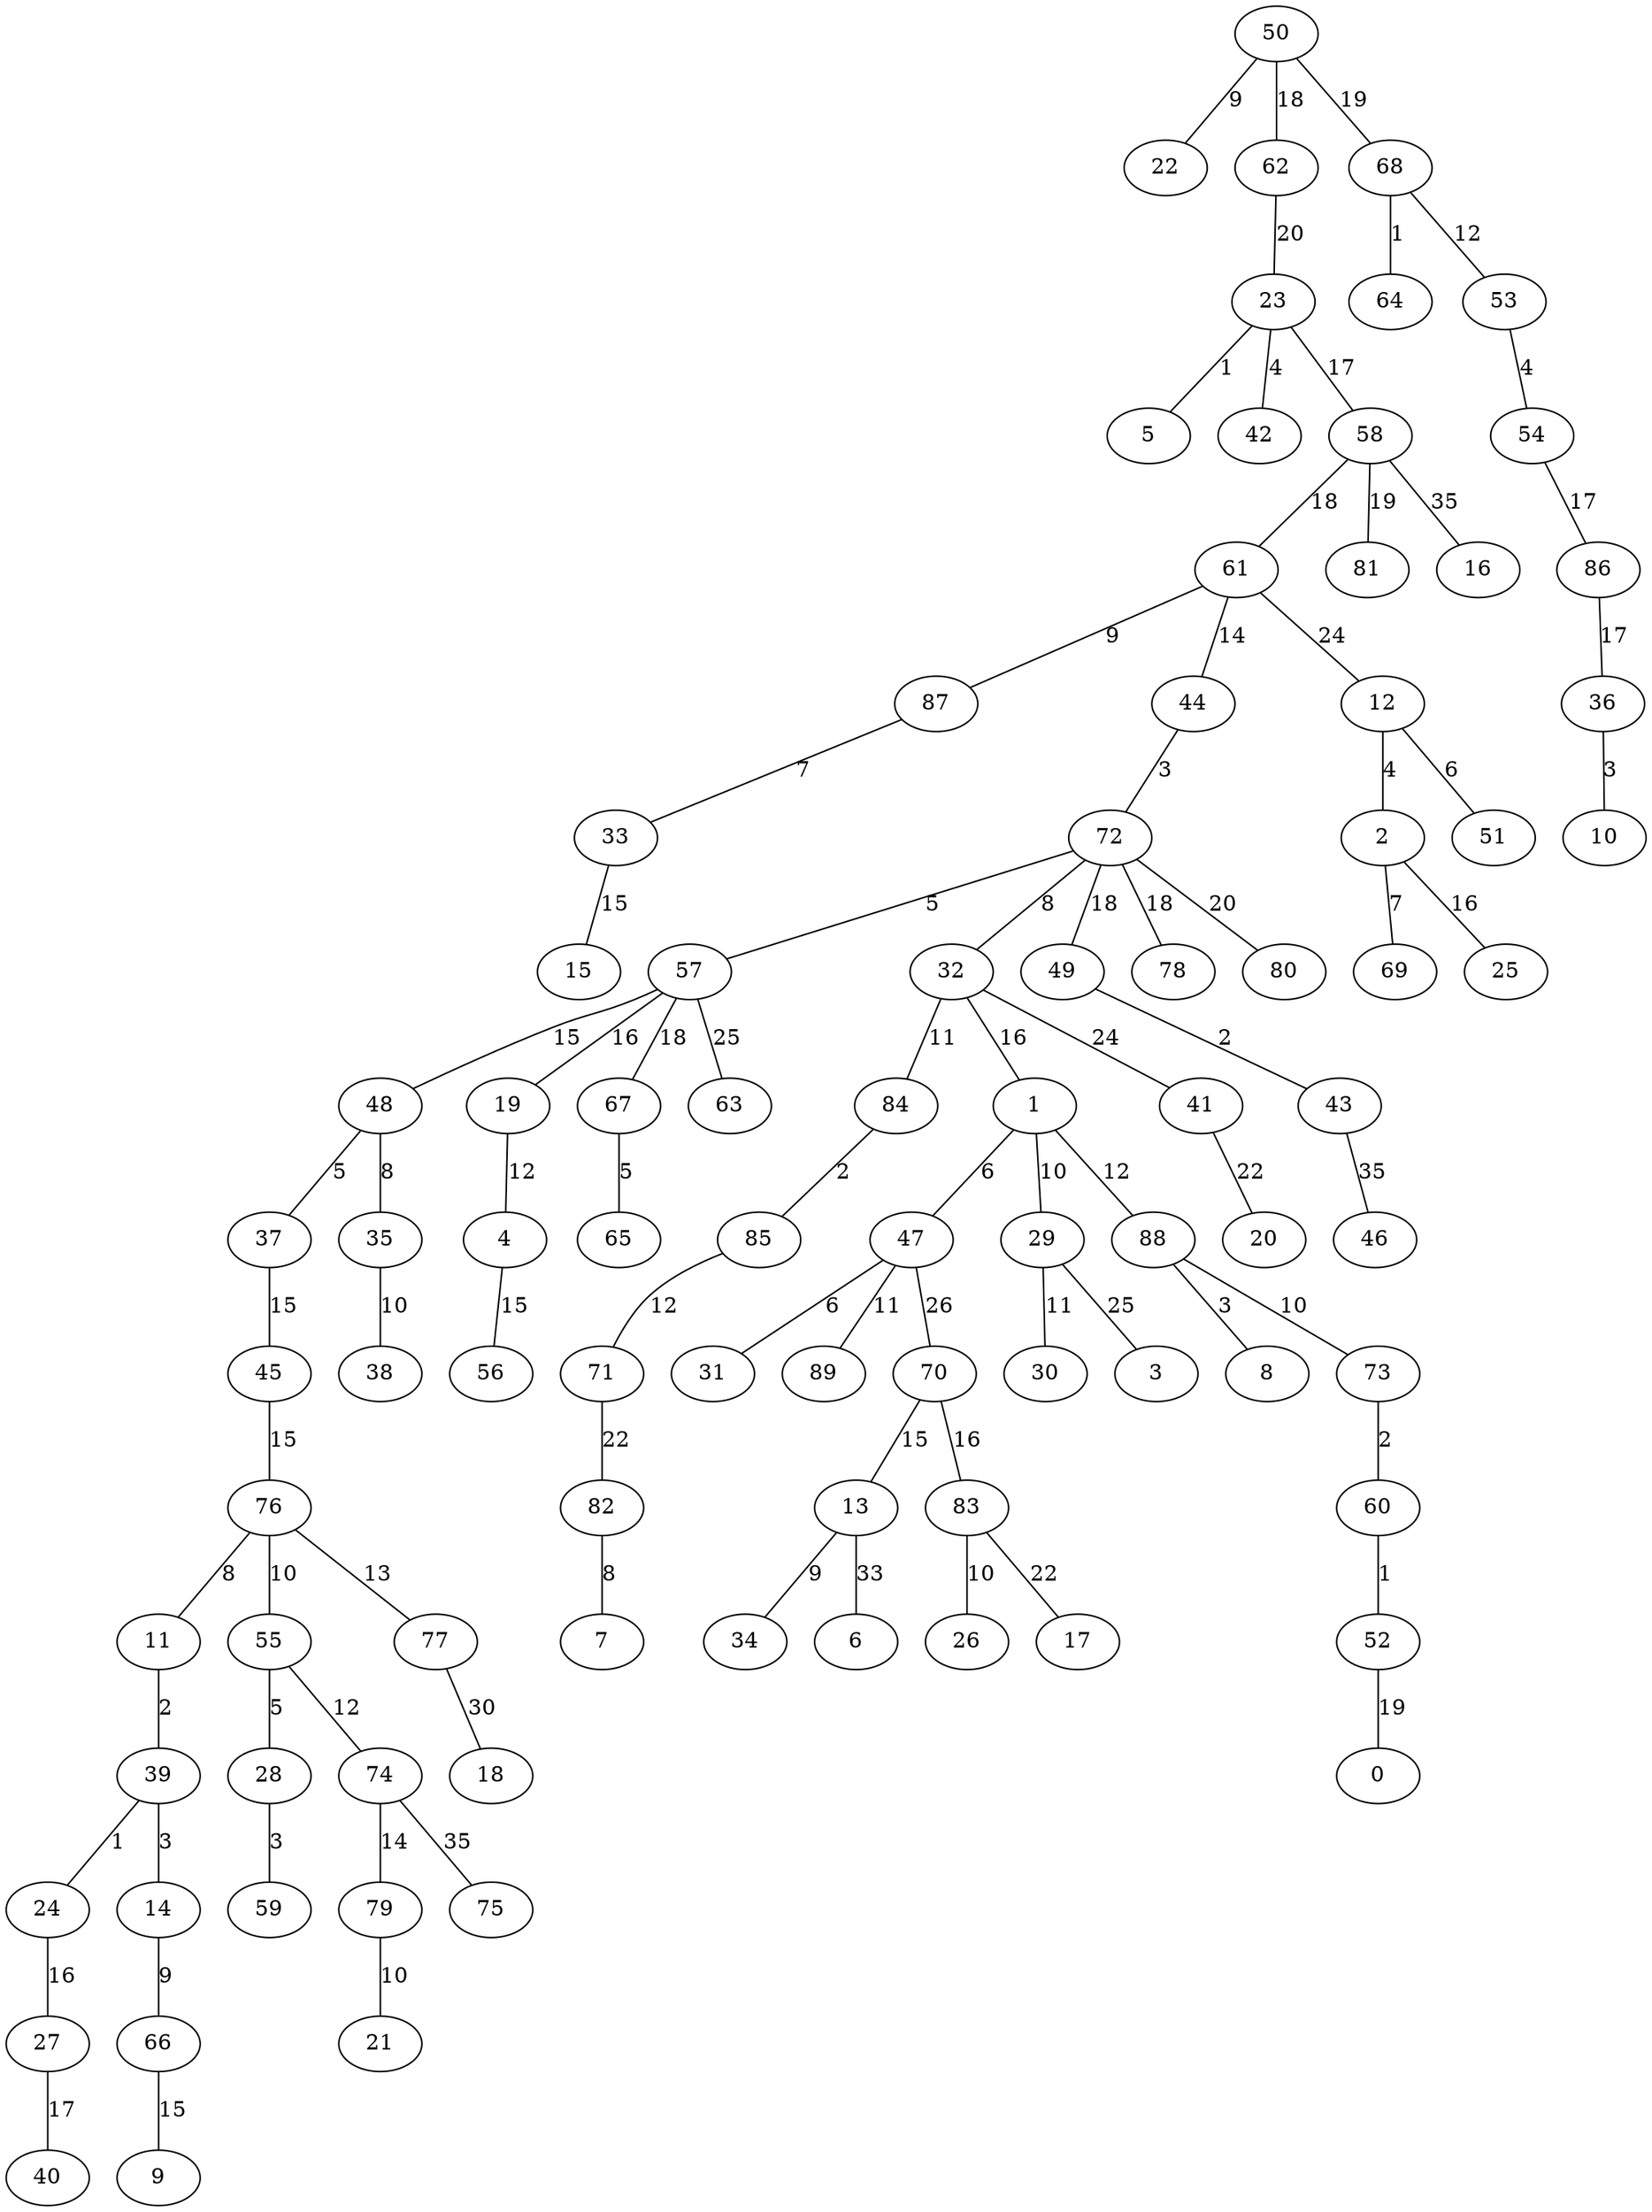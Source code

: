 graph {
	50 [label=50]
	22 [label=22]
	62 [label=62]
	68 [label=68]
	64 [label=64]
	53 [label=53]
	54 [label=54]
	86 [label=86]
	36 [label=36]
	10 [label=10]
	23 [label=23]
	5 [label=5]
	42 [label=42]
	58 [label=58]
	61 [label=61]
	87 [label=87]
	33 [label=33]
	44 [label=44]
	72 [label=72]
	57 [label=57]
	32 [label=32]
	84 [label=84]
	85 [label=85]
	71 [label=71]
	15 [label=15]
	48 [label=48]
	37 [label=37]
	35 [label=35]
	38 [label=38]
	45 [label=45]
	76 [label=76]
	11 [label=11]
	39 [label=39]
	24 [label=24]
	14 [label=14]
	66 [label=66]
	55 [label=55]
	28 [label=28]
	59 [label=59]
	74 [label=74]
	77 [label=77]
	79 [label=79]
	21 [label=21]
	9 [label=9]
	1 [label=1]
	47 [label=47]
	31 [label=31]
	29 [label=29]
	30 [label=30]
	89 [label=89]
	88 [label=88]
	8 [label=8]
	73 [label=73]
	60 [label=60]
	52 [label=52]
	19 [label=19]
	4 [label=4]
	56 [label=56]
	27 [label=27]
	40 [label=40]
	49 [label=49]
	43 [label=43]
	67 [label=67]
	65 [label=65]
	78 [label=78]
	0 [label=0]
	81 [label=81]
	80 [label=80]
	82 [label=82]
	7 [label=7]
	12 [label=12]
	2 [label=2]
	51 [label=51]
	69 [label=69]
	25 [label=25]
	41 [label=41]
	20 [label=20]
	3 [label=3]
	63 [label=63]
	70 [label=70]
	13 [label=13]
	34 [label=34]
	83 [label=83]
	26 [label=26]
	17 [label=17]
	18 [label=18]
	6 [label=6]
	16 [label=16]
	46 [label=46]
	75 [label=75]
	52 -- 0 [label=19]
	32 -- 1 [label=16]
	12 -- 2 [label=4]
	29 -- 3 [label=25]
	19 -- 4 [label=12]
	23 -- 5 [label=1]
	13 -- 6 [label=33]
	82 -- 7 [label=8]
	88 -- 8 [label=3]
	66 -- 9 [label=15]
	36 -- 10 [label=3]
	76 -- 11 [label=8]
	61 -- 12 [label=24]
	70 -- 13 [label=15]
	39 -- 14 [label=3]
	33 -- 15 [label=15]
	58 -- 16 [label=35]
	83 -- 17 [label=22]
	77 -- 18 [label=30]
	57 -- 19 [label=16]
	41 -- 20 [label=22]
	79 -- 21 [label=10]
	50 -- 22 [label=9]
	62 -- 23 [label=20]
	39 -- 24 [label=1]
	2 -- 25 [label=16]
	83 -- 26 [label=10]
	24 -- 27 [label=16]
	55 -- 28 [label=5]
	1 -- 29 [label=10]
	29 -- 30 [label=11]
	47 -- 31 [label=6]
	72 -- 32 [label=8]
	87 -- 33 [label=7]
	13 -- 34 [label=9]
	48 -- 35 [label=8]
	86 -- 36 [label=17]
	48 -- 37 [label=5]
	35 -- 38 [label=10]
	11 -- 39 [label=2]
	27 -- 40 [label=17]
	32 -- 41 [label=24]
	23 -- 42 [label=4]
	49 -- 43 [label=2]
	61 -- 44 [label=14]
	37 -- 45 [label=15]
	43 -- 46 [label=35]
	1 -- 47 [label=6]
	57 -- 48 [label=15]
	72 -- 49 [label=18]
	12 -- 51 [label=6]
	60 -- 52 [label=1]
	68 -- 53 [label=12]
	53 -- 54 [label=4]
	76 -- 55 [label=10]
	4 -- 56 [label=15]
	72 -- 57 [label=5]
	23 -- 58 [label=17]
	28 -- 59 [label=3]
	73 -- 60 [label=2]
	58 -- 61 [label=18]
	50 -- 62 [label=18]
	57 -- 63 [label=25]
	68 -- 64 [label=1]
	67 -- 65 [label=5]
	14 -- 66 [label=9]
	57 -- 67 [label=18]
	50 -- 68 [label=19]
	2 -- 69 [label=7]
	47 -- 70 [label=26]
	85 -- 71 [label=12]
	44 -- 72 [label=3]
	88 -- 73 [label=10]
	55 -- 74 [label=12]
	74 -- 75 [label=35]
	45 -- 76 [label=15]
	76 -- 77 [label=13]
	72 -- 78 [label=18]
	74 -- 79 [label=14]
	72 -- 80 [label=20]
	58 -- 81 [label=19]
	71 -- 82 [label=22]
	70 -- 83 [label=16]
	32 -- 84 [label=11]
	84 -- 85 [label=2]
	54 -- 86 [label=17]
	61 -- 87 [label=9]
	1 -- 88 [label=12]
	47 -- 89 [label=11]
}